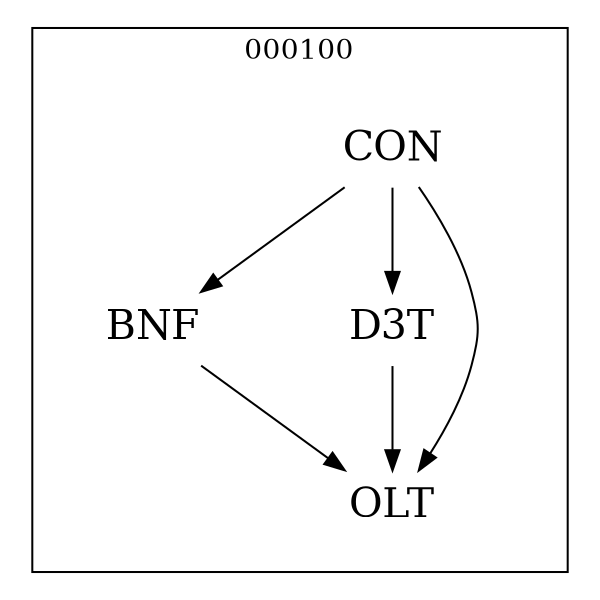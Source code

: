 strict digraph DAGS {
	size = "4,4!" ; ratio ="fill"; subgraph cluster_0{
			labeldoc = "t";
			label = "000100";node	[label= CON, shape = plaintext, fontsize=20] CON;node	[label= BNF, shape = plaintext, fontsize=20] BNF;node	[label= D3T, shape = plaintext, fontsize=20] D3T;node	[label= OLT, shape = plaintext, fontsize=20] OLT;
CON->BNF;
CON->D3T;
CON->OLT;
BNF->OLT;
D3T->OLT;
	}}